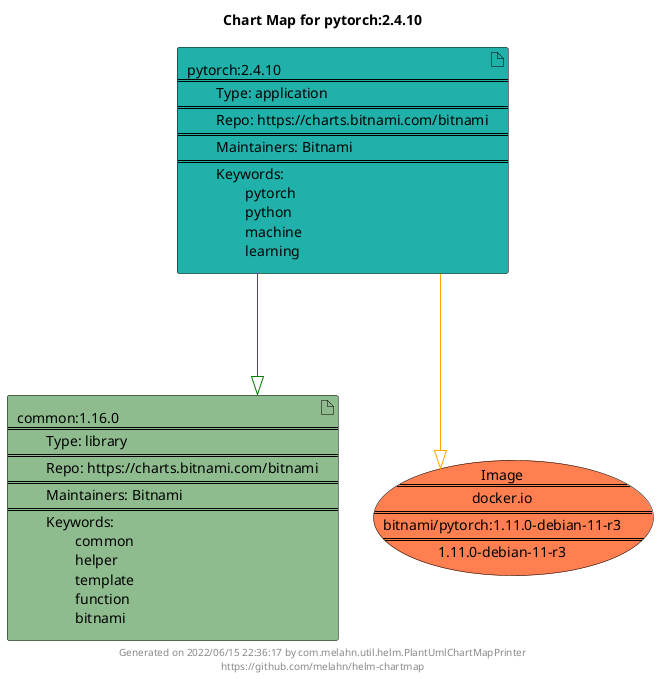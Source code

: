 @startuml
skinparam linetype ortho
skinparam backgroundColor white
skinparam usecaseBorderColor black
skinparam usecaseArrowColor LightSlateGray
skinparam artifactBorderColor black
skinparam artifactArrowColor LightSlateGray

title Chart Map for pytorch:2.4.10

'There are 2 referenced Helm Charts
artifact "pytorch:2.4.10\n====\n\tType: application\n====\n\tRepo: https://charts.bitnami.com/bitnami\n====\n\tMaintainers: Bitnami\n====\n\tKeywords: \n\t\tpytorch\n\t\tpython\n\t\tmachine\n\t\tlearning" as pytorch_2_4_10 #LightSeaGreen
artifact "common:1.16.0\n====\n\tType: library\n====\n\tRepo: https://charts.bitnami.com/bitnami\n====\n\tMaintainers: Bitnami\n====\n\tKeywords: \n\t\tcommon\n\t\thelper\n\t\ttemplate\n\t\tfunction\n\t\tbitnami" as common_1_16_0 #DarkSeaGreen

'There is one referenced Docker Image
usecase "Image\n====\ndocker.io\n====\nbitnami/pytorch:1.11.0-debian-11-r3\n====\n1.11.0-debian-11-r3" as docker_io_bitnami_pytorch_1_11_0_debian_11_r3 #Coral

'Chart Dependencies
pytorch_2_4_10--[#green]-|>common_1_16_0
pytorch_2_4_10--[#orange]-|>docker_io_bitnami_pytorch_1_11_0_debian_11_r3

center footer Generated on 2022/06/15 22:36:17 by com.melahn.util.helm.PlantUmlChartMapPrinter\nhttps://github.com/melahn/helm-chartmap
@enduml
